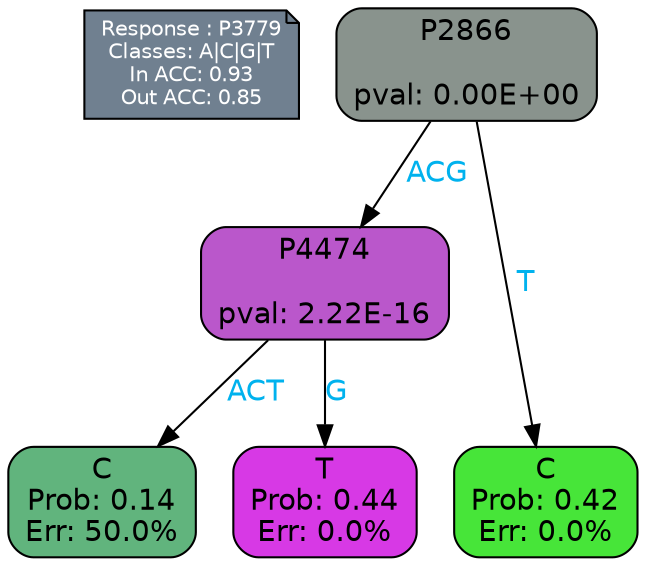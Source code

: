 digraph Tree {
node [shape=box, style="filled, rounded", color="black", fontname=helvetica] ;
graph [ranksep=equally, splines=polylines, bgcolor=transparent, dpi=600] ;
edge [fontname=helvetica] ;
LEGEND [label="Response : P3779
Classes: A|C|G|T
In ACC: 0.93
Out ACC: 0.85
",shape=note,align=left,style=filled,fillcolor="slategray",fontcolor="white",fontsize=10];1 [label="P2866

pval: 0.00E+00", fillcolor="#89938d"] ;
2 [label="P4474

pval: 2.22E-16", fillcolor="#ba57cb"] ;
3 [label="C
Prob: 0.14
Err: 50.0%", fillcolor="#61b47d"] ;
4 [label="T
Prob: 0.44
Err: 0.0%", fillcolor="#d739e5"] ;
5 [label="C
Prob: 0.42
Err: 0.0%", fillcolor="#47e539"] ;
1 -> 2 [label="ACG",fontcolor=deepskyblue2] ;
1 -> 5 [label="T",fontcolor=deepskyblue2] ;
2 -> 3 [label="ACT",fontcolor=deepskyblue2] ;
2 -> 4 [label="G",fontcolor=deepskyblue2] ;
{rank = same; 3;4;5;}{rank = same; LEGEND;1;}}